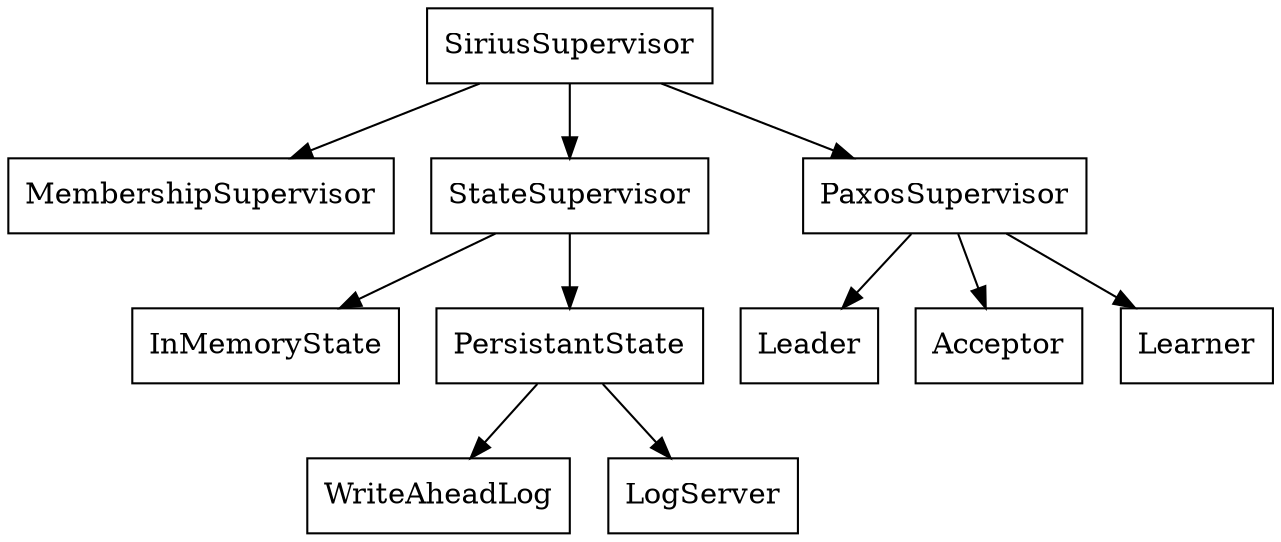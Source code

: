 digraph G {
	node [shape=box]
	sirius_sup -> membership_sup;

	sirius_sup -> state_sup;
	state_sup -> in_mem_state;
	state_sup -> persistant_state;
	persistant_state -> write_ahead_log;
	persistant_state -> log_server;
	
	sirius_sup -> paxos_sup;
	paxos_sup -> leader;
	paxos_sup -> acceptor;
	paxos_sup -> learner;

	sirius_sup[label="SiriusSupervisor"];
	membership_sup[label="MembershipSupervisor"];
	state_sup[label="StateSupervisor"];
	paxos_sup[label="PaxosSupervisor"];
	state_sup[label="StateSupervisor"];
	in_mem_state[label="InMemoryState"];
	persistant_state[label="PersistantState"];
	write_ahead_log[label="WriteAheadLog"]
	log_server[label="LogServer"]
	leader[label="Leader"]
	acceptor[label="Acceptor"]
	learner[label="Learner"]
}


